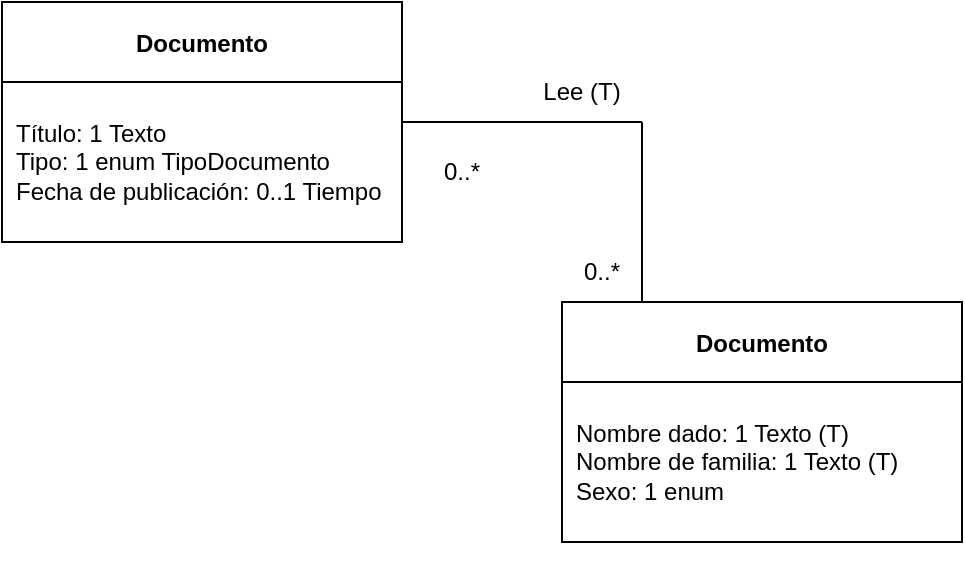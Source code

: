 <mxfile>
    <diagram id="ituy4fCJzwhyeR6OEHfM" name="Página-1">
        <mxGraphModel dx="1367" dy="355" grid="1" gridSize="10" guides="1" tooltips="1" connect="1" arrows="1" fold="1" page="1" pageScale="1" pageWidth="827" pageHeight="1169" math="0" shadow="0">
            <root>
                <mxCell id="0"/>
                <mxCell id="1" parent="0"/>
                <mxCell id="2" value="Documento" style="swimlane;startSize=40;" vertex="1" parent="1">
                    <mxGeometry x="-780" y="40" width="200" height="120" as="geometry"/>
                </mxCell>
                <mxCell id="3" value="Título: 1 Texto&lt;br&gt;Tipo: 1 enum TipoDocumento&lt;br&gt;Fecha de publicación: 0..1 Tiempo" style="text;html=1;strokeColor=none;fillColor=none;align=left;verticalAlign=middle;whiteSpace=wrap;rounded=0;" vertex="1" parent="2">
                    <mxGeometry x="5" y="25" width="190" height="110" as="geometry"/>
                </mxCell>
                <mxCell id="4" value="" style="endArrow=none;html=1;exitX=1;exitY=0.5;exitDx=0;exitDy=0;" edge="1" parent="1" source="2">
                    <mxGeometry width="50" height="50" relative="1" as="geometry">
                        <mxPoint x="-550" y="110" as="sourcePoint"/>
                        <mxPoint x="-460" y="100" as="targetPoint"/>
                    </mxGeometry>
                </mxCell>
                <mxCell id="6" value="0..*" style="text;html=1;strokeColor=none;fillColor=none;align=center;verticalAlign=middle;whiteSpace=wrap;rounded=0;" vertex="1" parent="1">
                    <mxGeometry x="-580" y="110" width="60" height="30" as="geometry"/>
                </mxCell>
                <mxCell id="7" value="Lee (T)" style="text;html=1;strokeColor=none;fillColor=none;align=center;verticalAlign=middle;whiteSpace=wrap;rounded=0;" vertex="1" parent="1">
                    <mxGeometry x="-520" y="70" width="60" height="30" as="geometry"/>
                </mxCell>
                <mxCell id="8" value="" style="endArrow=none;html=1;exitX=1;exitY=1;exitDx=0;exitDy=0;" edge="1" parent="1" source="7">
                    <mxGeometry width="50" height="50" relative="1" as="geometry">
                        <mxPoint x="-500" y="110" as="sourcePoint"/>
                        <mxPoint x="-460" y="190" as="targetPoint"/>
                    </mxGeometry>
                </mxCell>
                <mxCell id="9" value="0..*" style="text;html=1;strokeColor=none;fillColor=none;align=center;verticalAlign=middle;whiteSpace=wrap;rounded=0;" vertex="1" parent="1">
                    <mxGeometry x="-510" y="160" width="60" height="30" as="geometry"/>
                </mxCell>
                <mxCell id="10" value="Documento" style="swimlane;startSize=40;" vertex="1" parent="1">
                    <mxGeometry x="-500" y="190" width="200" height="120" as="geometry"/>
                </mxCell>
                <mxCell id="11" value="Nombre dado: 1 Texto (T)&lt;br&gt;Nombre de familia: 1 Texto (T)&lt;br&gt;Sexo: 1 enum" style="text;html=1;strokeColor=none;fillColor=none;align=left;verticalAlign=middle;whiteSpace=wrap;rounded=0;" vertex="1" parent="10">
                    <mxGeometry x="5" y="25" width="190" height="110" as="geometry"/>
                </mxCell>
            </root>
        </mxGraphModel>
    </diagram>
</mxfile>